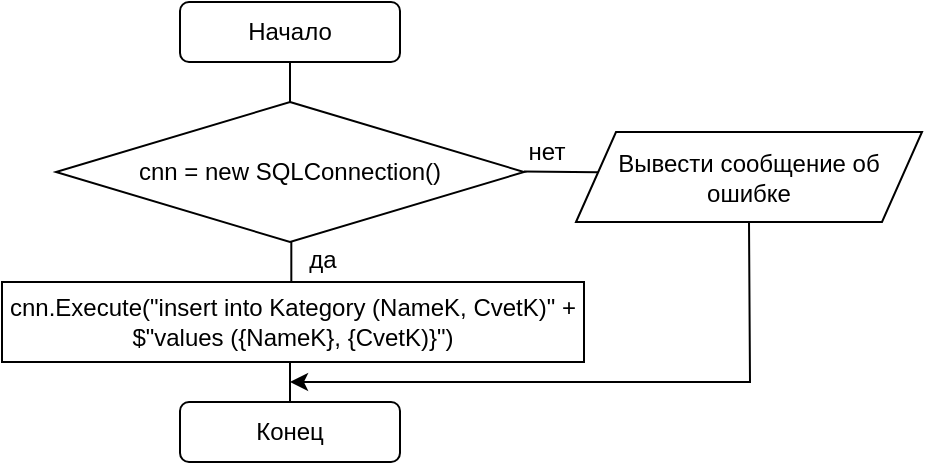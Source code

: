 <mxfile version="17.4.2" type="device"><diagram id="ml0OEdssNHjhu5QTCGbr" name="Страница 1"><mxGraphModel dx="865" dy="550" grid="1" gridSize="10" guides="1" tooltips="1" connect="1" arrows="1" fold="1" page="1" pageScale="1" pageWidth="850" pageHeight="1100" math="0" shadow="0"><root><mxCell id="0"/><mxCell id="1" parent="0"/><mxCell id="8qgngSN1JKnpJw_fNwEq-1" value="Начало" style="rounded=1;whiteSpace=wrap;html=1;" parent="1" vertex="1"><mxGeometry x="369" y="180" width="110" height="30" as="geometry"/></mxCell><mxCell id="8qgngSN1JKnpJw_fNwEq-2" value="" style="endArrow=none;html=1;rounded=0;entryX=0.5;entryY=1;entryDx=0;entryDy=0;" parent="1" target="8qgngSN1JKnpJw_fNwEq-1" edge="1"><mxGeometry width="50" height="50" relative="1" as="geometry"><mxPoint x="424" y="230" as="sourcePoint"/><mxPoint x="450" y="310" as="targetPoint"/></mxGeometry></mxCell><mxCell id="8qgngSN1JKnpJw_fNwEq-3" value="cnn.Execute(&lt;span&gt;&quot;insert into Kategory (NameK, CvetK)&quot; +&lt;br&gt;&lt;/span&gt;&lt;span&gt;$&quot;values ({NameK}, {CvetK)}&quot;&lt;/span&gt;)" style="rounded=0;whiteSpace=wrap;html=1;" parent="1" vertex="1"><mxGeometry x="280" y="320" width="291" height="40" as="geometry"/></mxCell><mxCell id="8qgngSN1JKnpJw_fNwEq-16" value="cnn = new SQLConnection()" style="rhombus;whiteSpace=wrap;html=1;" parent="1" vertex="1"><mxGeometry x="307" y="230" width="234" height="70" as="geometry"/></mxCell><mxCell id="8qgngSN1JKnpJw_fNwEq-18" value="" style="endArrow=none;html=1;rounded=0;entryX=0.5;entryY=1;entryDx=0;entryDy=0;" parent="1" edge="1"><mxGeometry width="50" height="50" relative="1" as="geometry"><mxPoint x="424.66" y="320" as="sourcePoint"/><mxPoint x="424.66" y="300" as="targetPoint"/></mxGeometry></mxCell><mxCell id="8qgngSN1JKnpJw_fNwEq-21" value="" style="endArrow=none;html=1;rounded=0;entryX=0.5;entryY=1;entryDx=0;entryDy=0;" parent="1" edge="1"><mxGeometry width="50" height="50" relative="1" as="geometry"><mxPoint x="424.0" y="380" as="sourcePoint"/><mxPoint x="424.0" y="360" as="targetPoint"/></mxGeometry></mxCell><mxCell id="8qgngSN1JKnpJw_fNwEq-29" value="Конец" style="rounded=1;whiteSpace=wrap;html=1;" parent="1" vertex="1"><mxGeometry x="369" y="380" width="110" height="30" as="geometry"/></mxCell><mxCell id="8qgngSN1JKnpJw_fNwEq-33" value="" style="endArrow=classic;html=1;rounded=0;exitX=0.5;exitY=1;exitDx=0;exitDy=0;endFill=1;" parent="1" source="gU9ikf0CVP-ptAuLuMdD-1" edge="1"><mxGeometry width="50" height="50" relative="1" as="geometry"><mxPoint x="631" y="285" as="sourcePoint"/><mxPoint x="424" y="370" as="targetPoint"/><Array as="points"><mxPoint x="654" y="370"/></Array></mxGeometry></mxCell><mxCell id="8qgngSN1JKnpJw_fNwEq-34" value="" style="endArrow=none;html=1;rounded=0;entryX=0.5;entryY=1;entryDx=0;entryDy=0;exitX=0.064;exitY=0.447;exitDx=0;exitDy=0;exitPerimeter=0;" parent="1" source="gU9ikf0CVP-ptAuLuMdD-1" edge="1"><mxGeometry width="50" height="50" relative="1" as="geometry"><mxPoint x="570" y="265" as="sourcePoint"/><mxPoint x="541" y="264.8" as="targetPoint"/></mxGeometry></mxCell><mxCell id="8qgngSN1JKnpJw_fNwEq-36" value="нет" style="text;html=1;align=center;verticalAlign=middle;resizable=0;points=[];autosize=1;strokeColor=none;fillColor=none;" parent="1" vertex="1"><mxGeometry x="537" y="245" width="30" height="20" as="geometry"/></mxCell><mxCell id="8qgngSN1JKnpJw_fNwEq-37" value="да" style="text;html=1;align=center;verticalAlign=middle;resizable=0;points=[];autosize=1;strokeColor=none;fillColor=none;" parent="1" vertex="1"><mxGeometry x="425" y="299" width="30" height="20" as="geometry"/></mxCell><mxCell id="gU9ikf0CVP-ptAuLuMdD-1" value="Вывести сообщение об ошибке" style="shape=parallelogram;perimeter=parallelogramPerimeter;whiteSpace=wrap;html=1;fixedSize=1;" parent="1" vertex="1"><mxGeometry x="567" y="245" width="173" height="45" as="geometry"/></mxCell></root></mxGraphModel></diagram></mxfile>